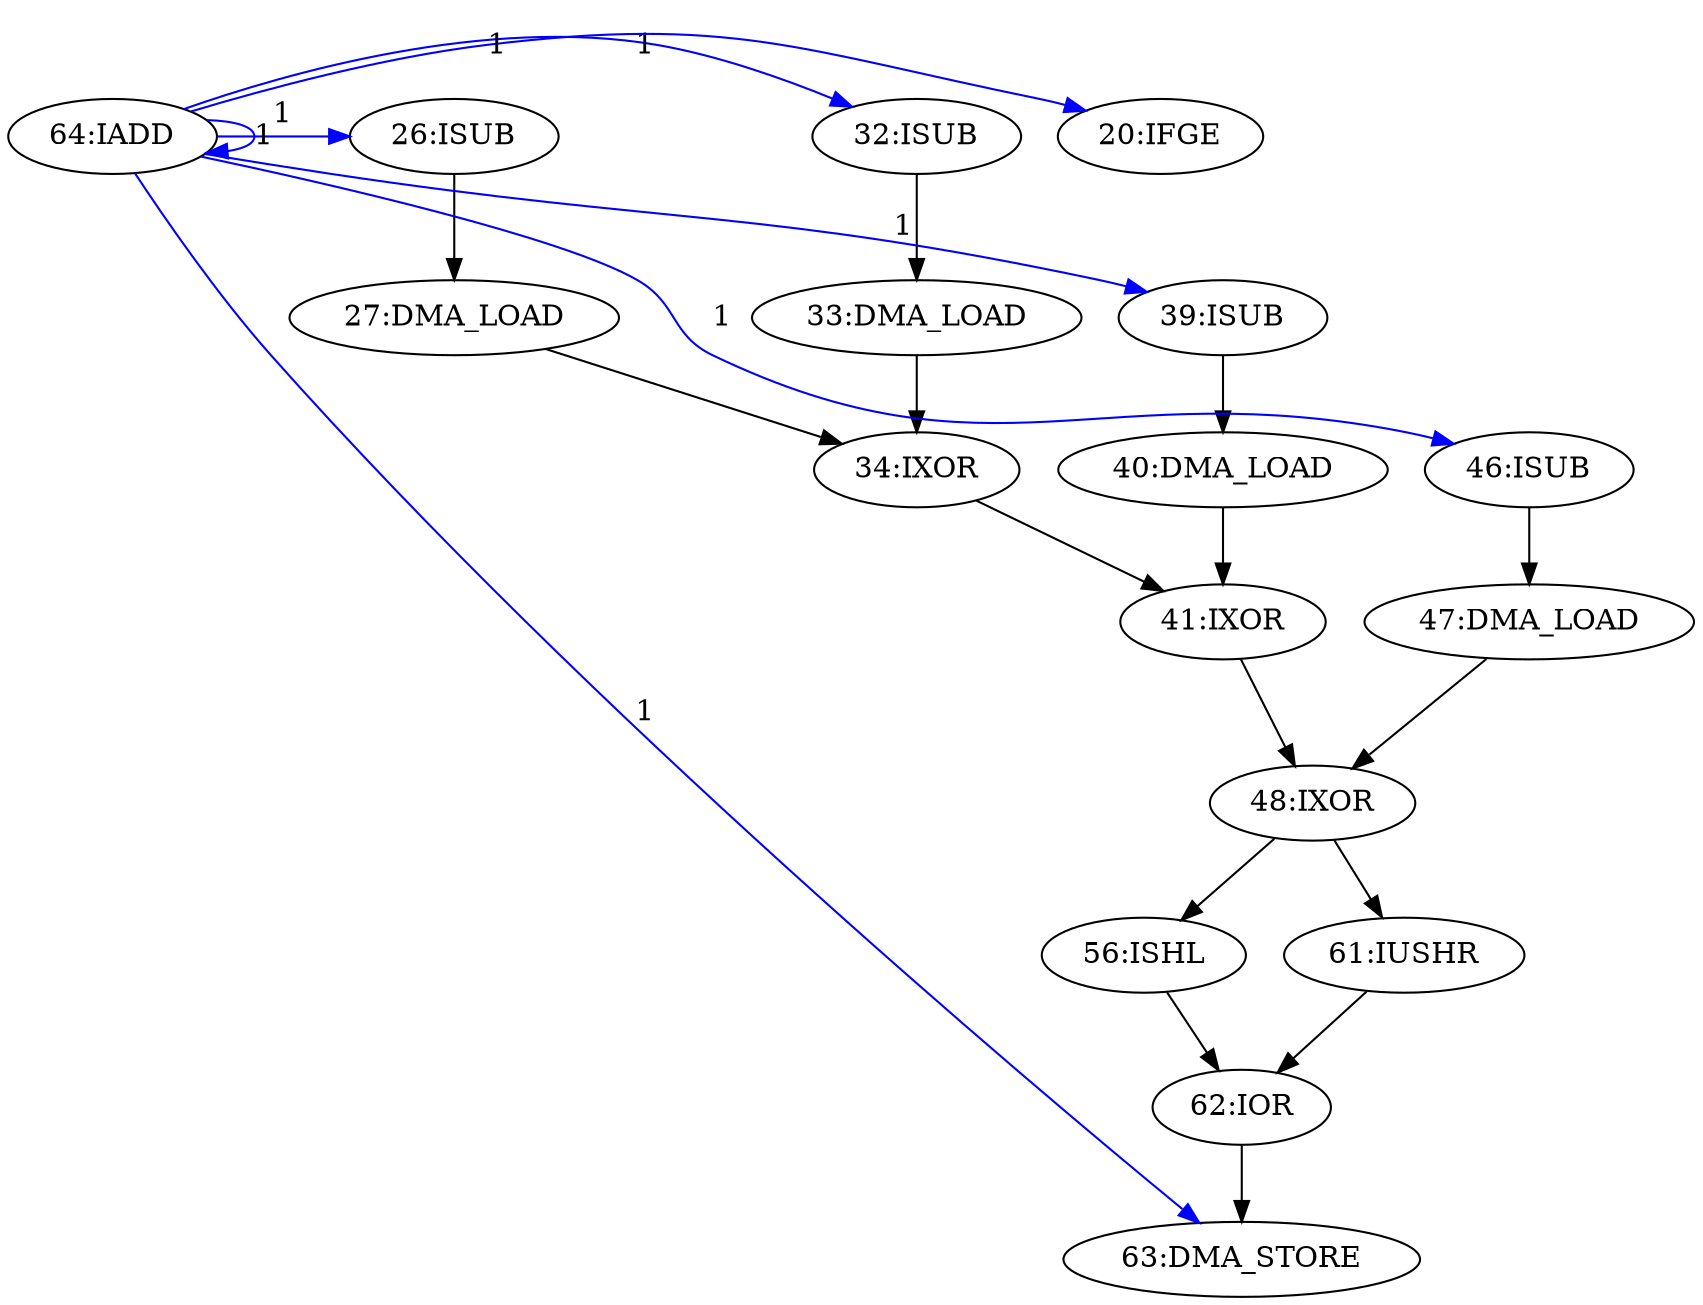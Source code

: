 digraph depgraph {
n0 [label="56:ISHL"];
n1 [label="48:IXOR"];
n1 -> n0;
n2 [label="41:IXOR"];
n3 [label="34:IXOR"];
n3 -> n2;
n4 [label="40:DMA_LOAD"];
n4 -> n2;
n5 [label="61:IUSHR"];
n1 -> n5;
n6 [label="27:DMA_LOAD"];
n7 [label="26:ISUB"];
n7 -> n6;
n8 [label="63:DMA_STORE"];
n9 [label="62:IOR"];
n9 -> n8;
n10 [label="39:ISUB"];
n10 -> n4;
n11 [label="33:DMA_LOAD"];
n12 [label="32:ISUB"];
n12 -> n11;
n13 [label="47:DMA_LOAD"];
n14 [label="46:ISUB"];
n14 -> n13;
n6 -> n3;
n11 -> n3;
n0 -> n9;
n5 -> n9;
n2 -> n1;
n13 -> n1;
n15 [label="64:IADD"];
n15 -> n8 [constraint=false,color=blue,label="1"];
n15 -> n7 [constraint=false,color=blue,label="1"];
n15 -> n10 [constraint=false,color=blue,label="1"];
n15 -> n15 [constraint=false,color=blue,label="1"];
n15 -> n12 [constraint=false,color=blue,label="1"];
n16 [label="20:IFGE"];
n15 -> n16 [constraint=false,color=blue,label="1"];
n15 -> n14 [constraint=false,color=blue,label="1"];
}